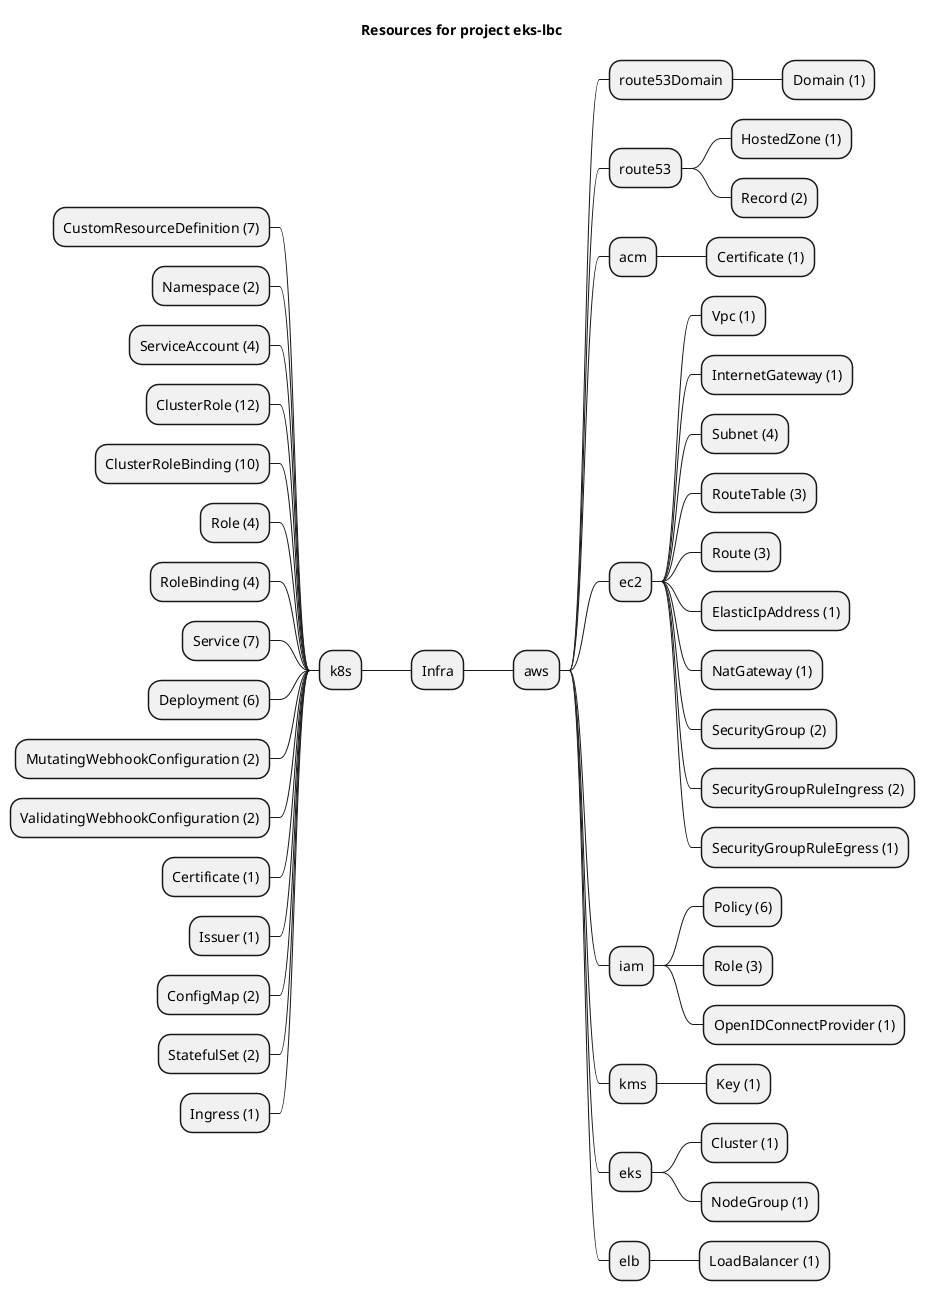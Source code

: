 @startmindmap
title Resources for project eks-lbc
skinparam monochrome true
+ Infra
++ aws
+++ route53Domain
++++ Domain (1)
+++ route53
++++ HostedZone (1)
++++ Record (2)
+++ acm
++++ Certificate (1)
+++ ec2
++++ Vpc (1)
++++ InternetGateway (1)
++++ Subnet (4)
++++ RouteTable (3)
++++ Route (3)
++++ ElasticIpAddress (1)
++++ NatGateway (1)
++++ SecurityGroup (2)
++++ SecurityGroupRuleIngress (2)
++++ SecurityGroupRuleEgress (1)
+++ iam
++++ Policy (6)
++++ Role (3)
++++ OpenIDConnectProvider (1)
+++ kms
++++ Key (1)
+++ eks
++++ Cluster (1)
++++ NodeGroup (1)
+++ elb
++++ LoadBalancer (1)
-- k8s
--- CustomResourceDefinition (7)
--- Namespace (2)
--- ServiceAccount (4)
--- ClusterRole (12)
--- ClusterRoleBinding (10)
--- Role (4)
--- RoleBinding (4)
--- Service (7)
--- Deployment (6)
--- MutatingWebhookConfiguration (2)
--- ValidatingWebhookConfiguration (2)
--- Certificate (1)
--- Issuer (1)
--- ConfigMap (2)
--- StatefulSet (2)
--- Ingress (1)
@endmindmap